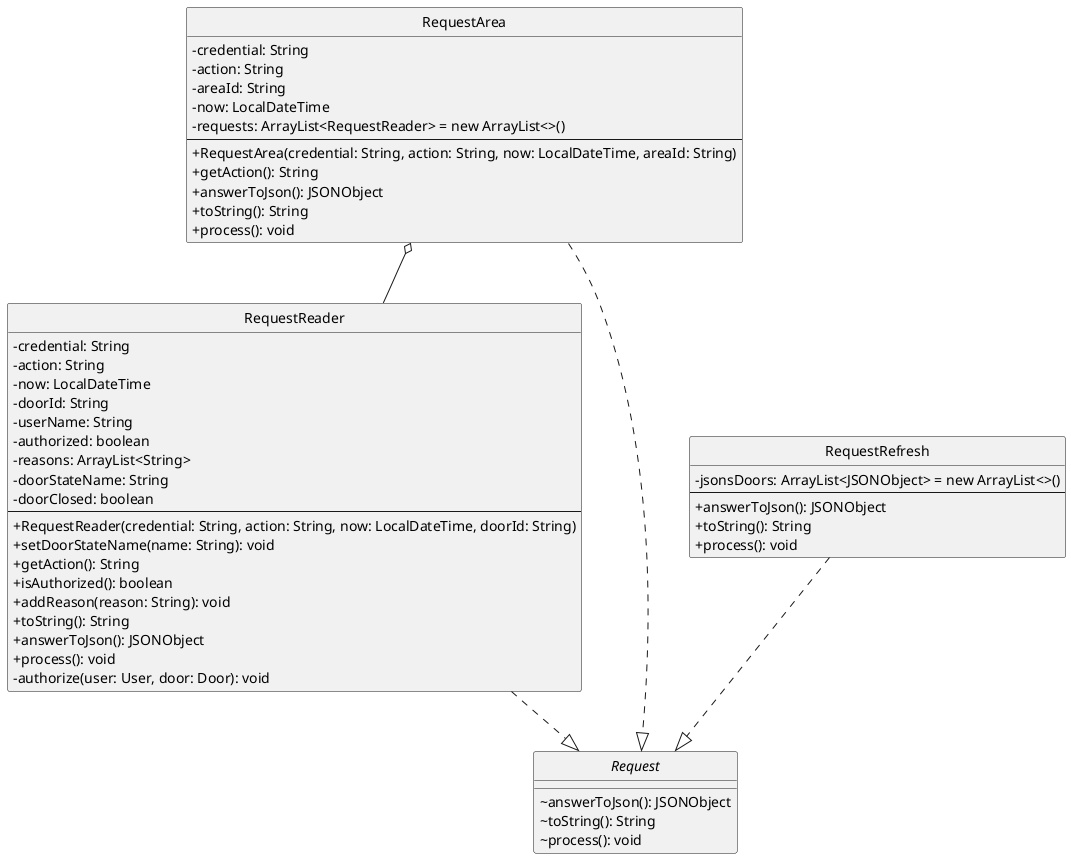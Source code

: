 ' Generated by UML Generator
' Encoded: hLHDJ-Cm4BtdL_YOgXHnZg0YeXSG0gc57p2rfzIGsZ2URBN0zhUl7MyMkuHAhFQImtoyUVFUEEUEWRZTD8LxqkOP23P2Dk1SpKnwsJ9UIciM-XN5IR7M2eNK91iiYgvApF6bHSSr8OYtGeY995HeM4DJYOM7C0yX2fArDLd4TrogD6BijXBNLa8p0yOxlS4GfJZ0LQ8cWf_Nsl7fdw5p18Kq5MV2u3P9JyjHw9puppZXLtwcTYHoOaVYCmbVar4DsEC7vBhhB4V92cCmRejqPwzSp5mjRczkbuyeEMJPnigyvvciHET2y8VLglYr9stSydlY3akfhALSyjOXtS06CxIMrvQyuRvoQMs3OA8Fu9VAR8WzqnvwmNxMFbf8N3JMxQ6btiG5_zcTVAlE7OSyImcL9c7Lw_orYzhLVpK8cG_UOr1gtWbHHZq6G8TTFdmP-pUGsb06aofnxxznsKg4vRu-bnMXMyTxUGoMXUhCju_PXz_EVxfcRHXf1H9xYXsttK7qtI3wRW0z_G4T7xzF-o5Pmauc-NCgyiSrrDWBcUNEqIZ_i_mD
' URL: http://www.plantuml.com/plantuml/uml/hLHDJ-Cm4BtdL_YOgXHnZg0YeXSG0gc57p2rfzIGsZ2URBN0zhUl7MyMkuHAhFQImtoyUVFUEEUEWRZTD8LxqkOP23P2Dk1SpKnwsJ9UIciM-XN5IR7M2eNK91iiYgvApF6bHSSr8OYtGeY995HeM4DJYOM7C0yX2fArDLd4TrogD6BijXBNLa8p0yOxlS4GfJZ0LQ8cWf_Nsl7fdw5p18Kq5MV2u3P9JyjHw9puppZXLtwcTYHoOaVYCmbVar4DsEC7vBhhB4V92cCmRejqPwzSp5mjRczkbuyeEMJPnigyvvciHET2y8VLglYr9stSydlY3akfhALSyjOXtS06CxIMrvQyuRvoQMs3OA8Fu9VAR8WzqnvwmNxMFbf8N3JMxQ6btiG5_zcTVAlE7OSyImcL9c7Lw_orYzhLVpK8cG_UOr1gtWbHHZq6G8TTFdmP-pUGsb06aofnxxznsKg4vRu-bnMXMyTxUGoMXUhCju_PXz_EVxfcRHXf1H9xYXsttK7qtI3wRW0z_G4T7xzF-o5Pmauc-NCgyiSrrDWBcUNEqIZ_i_mD
' Generated on: 2025-10-19T17:47:47.669981942

@startuml
skinparam classAttributeIconSize 0
hide circle

class RequestArea {
  -credential: String
  -action: String
  -areaId: String
  -now: LocalDateTime
  -requests: ArrayList<RequestReader> = new ArrayList<>()
  --
  +RequestArea(credential: String, action: String, now: LocalDateTime, areaId: String)
  +getAction(): String
  +answerToJson(): JSONObject
  +toString(): String
  +process(): void
}

class RequestReader {
  -credential: String
  -action: String
  -now: LocalDateTime
  -doorId: String
  -userName: String
  -authorized: boolean
  -reasons: ArrayList<String>
  -doorStateName: String
  -doorClosed: boolean
  --
  +RequestReader(credential: String, action: String, now: LocalDateTime, doorId: String)
  +setDoorStateName(name: String): void
  +getAction(): String
  +isAuthorized(): boolean
  +addReason(reason: String): void
  +toString(): String
  +answerToJson(): JSONObject
  +process(): void
  -authorize(user: User, door: Door): void
}

class RequestRefresh {
  -jsonsDoors: ArrayList<JSONObject> = new ArrayList<>()
  --
  +answerToJson(): JSONObject
  +toString(): String
  +process(): void
}

interface Request {
  ~answerToJson(): JSONObject
  ~toString(): String
  ~process(): void
}

RequestArea ..|> Request
RequestArea o-- RequestReader
RequestReader ..|> Request
RequestRefresh ..|> Request
@enduml